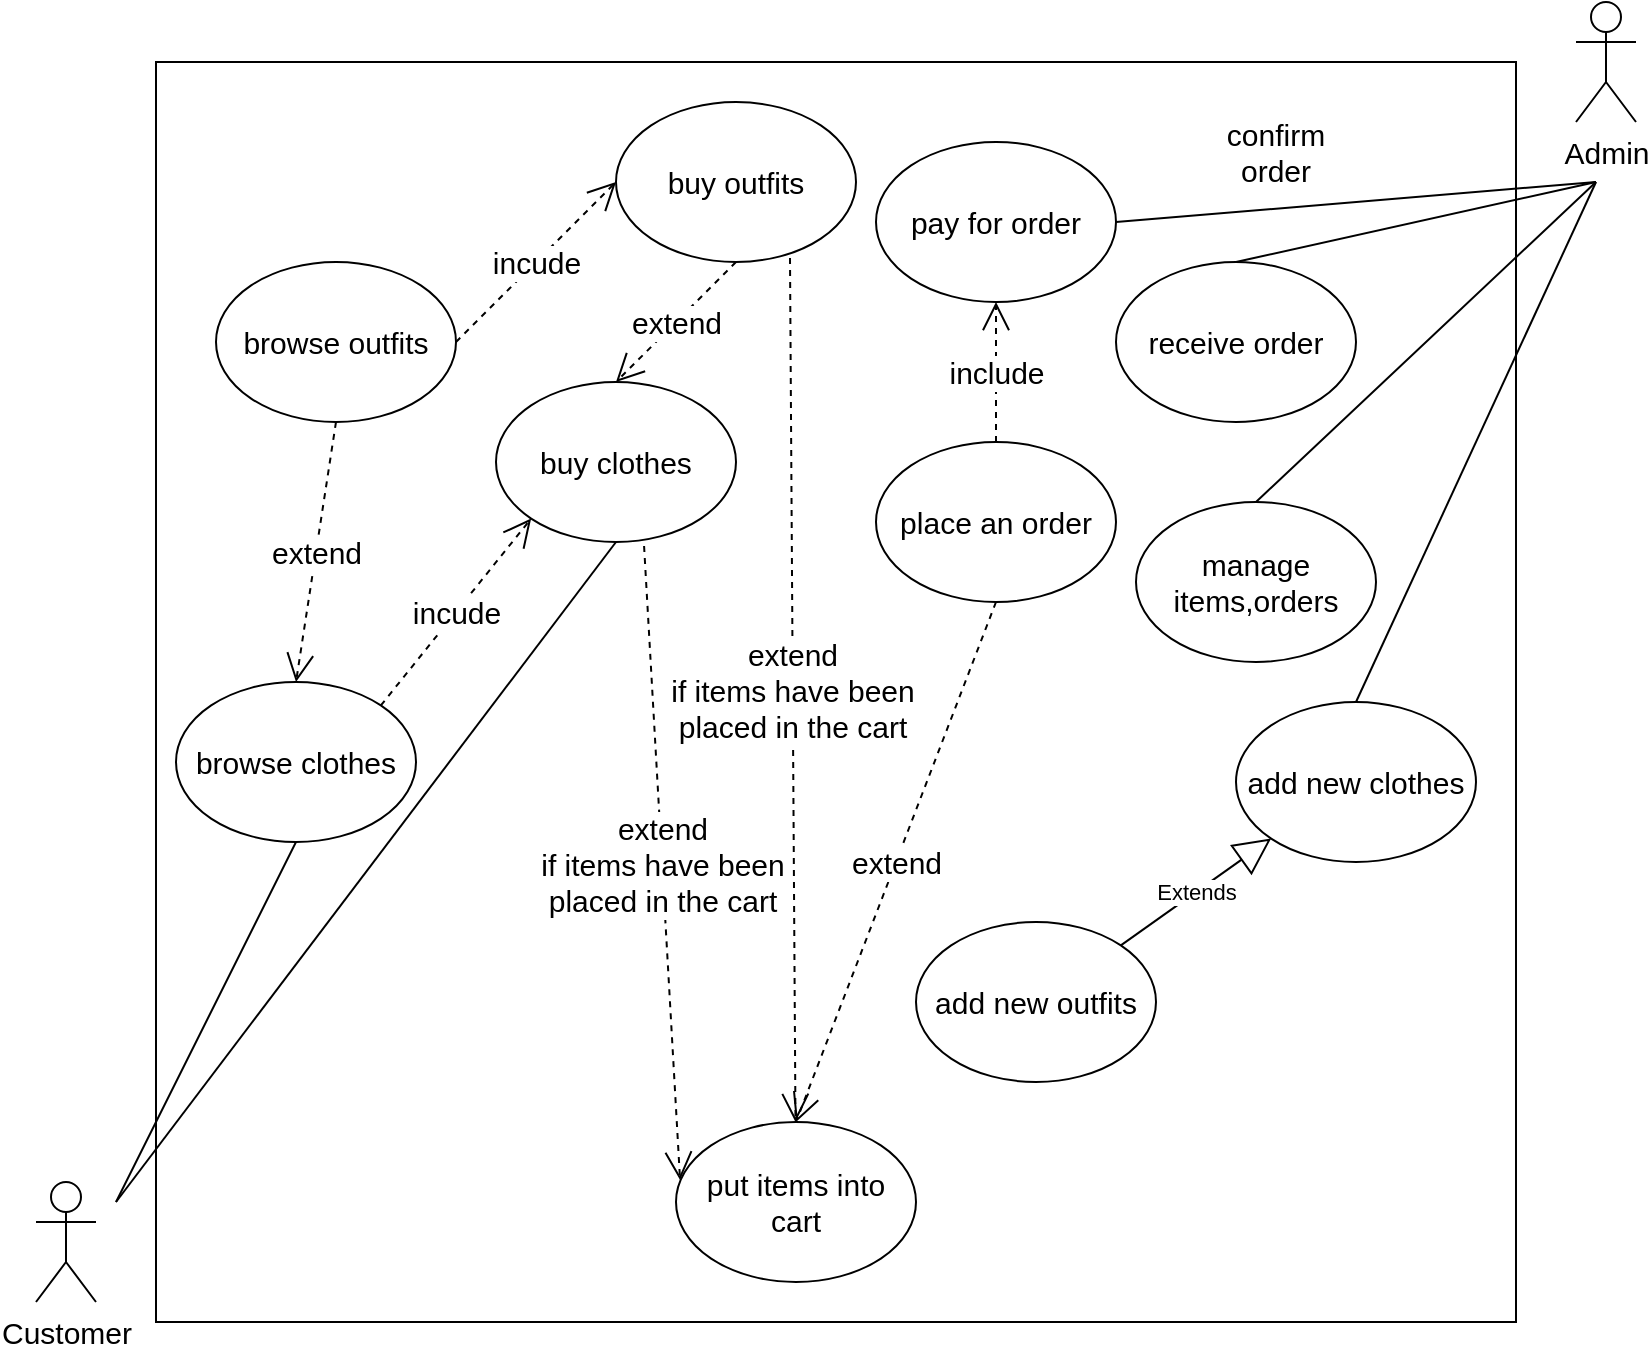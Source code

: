<mxfile version="20.4.1" type="device"><diagram id="TqPSL_0izMrzNy6T_oSD" name="Page-1"><mxGraphModel dx="1422" dy="754" grid="1" gridSize="10" guides="1" tooltips="1" connect="1" arrows="1" fold="1" page="1" pageScale="1" pageWidth="850" pageHeight="1100" math="0" shadow="0"><root><mxCell id="0"/><mxCell id="1" parent="0"/><mxCell id="9sZXUococESXt1T7xPxg-42" value="" style="rounded=0;whiteSpace=wrap;html=1;fontSize=15;fillColor=none;" vertex="1" parent="1"><mxGeometry x="80" y="40" width="680" height="630" as="geometry"/></mxCell><mxCell id="9sZXUococESXt1T7xPxg-4" value="&lt;font style=&quot;font-size: 15px;&quot;&gt;Customer&lt;/font&gt;" style="shape=umlActor;verticalLabelPosition=bottom;verticalAlign=top;html=1;" vertex="1" parent="1"><mxGeometry x="20" y="600" width="30" height="60" as="geometry"/></mxCell><mxCell id="9sZXUococESXt1T7xPxg-6" value="&lt;font style=&quot;font-size: 15px;&quot;&gt;Admin&lt;/font&gt;" style="shape=umlActor;verticalLabelPosition=bottom;verticalAlign=top;html=1;" vertex="1" parent="1"><mxGeometry x="790" y="10" width="30" height="60" as="geometry"/></mxCell><mxCell id="9sZXUococESXt1T7xPxg-8" value="&lt;font style=&quot;font-size: 15px;&quot;&gt;browse clothes&lt;/font&gt;" style="ellipse;whiteSpace=wrap;html=1;" vertex="1" parent="1"><mxGeometry x="90" y="350" width="120" height="80" as="geometry"/></mxCell><mxCell id="9sZXUococESXt1T7xPxg-9" value="&lt;font style=&quot;font-size: 15px;&quot;&gt;browse outfits&lt;/font&gt;" style="ellipse;whiteSpace=wrap;html=1;" vertex="1" parent="1"><mxGeometry x="110" y="140" width="120" height="80" as="geometry"/></mxCell><mxCell id="9sZXUococESXt1T7xPxg-11" value="" style="endArrow=none;html=1;rounded=0;entryX=0.5;entryY=1;entryDx=0;entryDy=0;" edge="1" parent="1" target="9sZXUococESXt1T7xPxg-8"><mxGeometry width="50" height="50" relative="1" as="geometry"><mxPoint x="60" y="610" as="sourcePoint"/><mxPoint x="450" y="360" as="targetPoint"/></mxGeometry></mxCell><mxCell id="9sZXUococESXt1T7xPxg-12" value="buy clothes" style="ellipse;whiteSpace=wrap;html=1;fontSize=15;" vertex="1" parent="1"><mxGeometry x="250" y="200" width="120" height="80" as="geometry"/></mxCell><mxCell id="9sZXUococESXt1T7xPxg-13" value="buy outfits" style="ellipse;whiteSpace=wrap;html=1;fontSize=15;" vertex="1" parent="1"><mxGeometry x="310" y="60" width="120" height="80" as="geometry"/></mxCell><mxCell id="9sZXUococESXt1T7xPxg-15" value="" style="endArrow=none;html=1;rounded=0;entryX=0.5;entryY=1;entryDx=0;entryDy=0;" edge="1" parent="1" target="9sZXUococESXt1T7xPxg-12"><mxGeometry width="50" height="50" relative="1" as="geometry"><mxPoint x="60" y="610" as="sourcePoint"/><mxPoint x="180" y="590" as="targetPoint"/></mxGeometry></mxCell><mxCell id="9sZXUococESXt1T7xPxg-16" value="add new clothes" style="ellipse;whiteSpace=wrap;html=1;fontSize=15;" vertex="1" parent="1"><mxGeometry x="620" y="360" width="120" height="80" as="geometry"/></mxCell><mxCell id="9sZXUococESXt1T7xPxg-17" value="add new outfits" style="ellipse;whiteSpace=wrap;html=1;fontSize=15;" vertex="1" parent="1"><mxGeometry x="460" y="470" width="120" height="80" as="geometry"/></mxCell><mxCell id="9sZXUococESXt1T7xPxg-18" value="Extends" style="endArrow=block;endSize=16;endFill=0;html=1;rounded=0;exitX=1;exitY=0;exitDx=0;exitDy=0;entryX=0;entryY=1;entryDx=0;entryDy=0;" edge="1" parent="1" source="9sZXUococESXt1T7xPxg-17" target="9sZXUococESXt1T7xPxg-16"><mxGeometry width="160" relative="1" as="geometry"><mxPoint x="160.031" y="512.28" as="sourcePoint"/><mxPoint x="720" y="470" as="targetPoint"/></mxGeometry></mxCell><mxCell id="9sZXUococESXt1T7xPxg-21" value="" style="endArrow=none;html=1;rounded=0;exitX=0.5;exitY=0;exitDx=0;exitDy=0;" edge="1" parent="1" source="9sZXUococESXt1T7xPxg-16"><mxGeometry width="50" height="50" relative="1" as="geometry"><mxPoint x="90" y="630" as="sourcePoint"/><mxPoint x="800" y="100" as="targetPoint"/></mxGeometry></mxCell><mxCell id="9sZXUococESXt1T7xPxg-22" value="put items into cart" style="ellipse;whiteSpace=wrap;html=1;fontSize=15;" vertex="1" parent="1"><mxGeometry x="340" y="570" width="120" height="80" as="geometry"/></mxCell><mxCell id="9sZXUococESXt1T7xPxg-23" value="place an order" style="ellipse;whiteSpace=wrap;html=1;fontSize=15;" vertex="1" parent="1"><mxGeometry x="440" y="230" width="120" height="80" as="geometry"/></mxCell><mxCell id="9sZXUococESXt1T7xPxg-24" value="receive order" style="ellipse;whiteSpace=wrap;html=1;fontSize=15;" vertex="1" parent="1"><mxGeometry x="560" y="140" width="120" height="80" as="geometry"/></mxCell><mxCell id="9sZXUococESXt1T7xPxg-25" value="pay for order" style="ellipse;whiteSpace=wrap;html=1;fontSize=15;" vertex="1" parent="1"><mxGeometry x="440" y="80" width="120" height="80" as="geometry"/></mxCell><mxCell id="9sZXUococESXt1T7xPxg-26" value="" style="endArrow=none;html=1;rounded=0;exitX=1;exitY=0.5;exitDx=0;exitDy=0;" edge="1" parent="1" source="9sZXUococESXt1T7xPxg-25"><mxGeometry width="50" height="50" relative="1" as="geometry"><mxPoint x="640" y="90" as="sourcePoint"/><mxPoint x="800" y="100" as="targetPoint"/></mxGeometry></mxCell><mxCell id="9sZXUococESXt1T7xPxg-27" value="confirm order" style="text;html=1;strokeColor=none;fillColor=none;align=center;verticalAlign=middle;whiteSpace=wrap;rounded=0;fontSize=15;" vertex="1" parent="1"><mxGeometry x="610" y="70" width="60" height="30" as="geometry"/></mxCell><mxCell id="9sZXUococESXt1T7xPxg-29" value="include" style="endArrow=open;endSize=12;dashed=1;html=1;rounded=0;fontSize=15;entryX=0.5;entryY=1;entryDx=0;entryDy=0;exitX=0.5;exitY=0;exitDx=0;exitDy=0;" edge="1" parent="1" source="9sZXUococESXt1T7xPxg-23" target="9sZXUococESXt1T7xPxg-25"><mxGeometry width="160" relative="1" as="geometry"><mxPoint x="550" y="310" as="sourcePoint"/><mxPoint x="600" y="160" as="targetPoint"/><Array as="points"/></mxGeometry></mxCell><mxCell id="9sZXUococESXt1T7xPxg-31" value="extend" style="endArrow=open;endSize=12;dashed=1;html=1;rounded=0;fontSize=15;exitX=0.5;exitY=1;exitDx=0;exitDy=0;entryX=0.5;entryY=0;entryDx=0;entryDy=0;" edge="1" parent="1" source="9sZXUococESXt1T7xPxg-9" target="9sZXUococESXt1T7xPxg-8"><mxGeometry width="160" relative="1" as="geometry"><mxPoint x="340" y="370" as="sourcePoint"/><mxPoint x="320" y="490" as="targetPoint"/></mxGeometry></mxCell><mxCell id="9sZXUococESXt1T7xPxg-32" value="extend" style="endArrow=open;endSize=12;dashed=1;html=1;rounded=0;fontSize=15;exitX=0.5;exitY=1;exitDx=0;exitDy=0;entryX=0.5;entryY=0;entryDx=0;entryDy=0;" edge="1" parent="1" source="9sZXUococESXt1T7xPxg-13" target="9sZXUococESXt1T7xPxg-12"><mxGeometry width="160" relative="1" as="geometry"><mxPoint x="90" y="140" as="sourcePoint"/><mxPoint x="90" y="240" as="targetPoint"/></mxGeometry></mxCell><mxCell id="9sZXUococESXt1T7xPxg-33" value="extend" style="endArrow=open;endSize=12;dashed=1;html=1;rounded=0;fontSize=15;exitX=0.5;exitY=1;exitDx=0;exitDy=0;entryX=0.5;entryY=0;entryDx=0;entryDy=0;" edge="1" parent="1" source="9sZXUococESXt1T7xPxg-23" target="9sZXUococESXt1T7xPxg-22"><mxGeometry width="160" relative="1" as="geometry"><mxPoint x="230" y="140" as="sourcePoint"/><mxPoint x="230" y="240" as="targetPoint"/></mxGeometry></mxCell><mxCell id="9sZXUococESXt1T7xPxg-34" value="" style="endArrow=none;html=1;rounded=0;exitX=0.5;exitY=0;exitDx=0;exitDy=0;" edge="1" parent="1" source="9sZXUococESXt1T7xPxg-24"><mxGeometry width="50" height="50" relative="1" as="geometry"><mxPoint x="570" y="100" as="sourcePoint"/><mxPoint x="800" y="100" as="targetPoint"/></mxGeometry></mxCell><mxCell id="9sZXUococESXt1T7xPxg-35" value="extend&lt;br&gt;if items have been&lt;br&gt;placed in the cart" style="endArrow=open;endSize=12;dashed=1;html=1;rounded=0;fontSize=15;exitX=0.725;exitY=0.975;exitDx=0;exitDy=0;exitPerimeter=0;" edge="1" parent="1" source="9sZXUococESXt1T7xPxg-13" target="9sZXUococESXt1T7xPxg-22"><mxGeometry width="160" relative="1" as="geometry"><mxPoint x="230" y="140" as="sourcePoint"/><mxPoint x="230" y="240" as="targetPoint"/></mxGeometry></mxCell><mxCell id="9sZXUococESXt1T7xPxg-36" value="extend&lt;br&gt;if items have been&lt;br&gt;placed in the cart" style="endArrow=open;endSize=12;dashed=1;html=1;rounded=0;fontSize=15;exitX=0.617;exitY=1.025;exitDx=0;exitDy=0;exitPerimeter=0;entryX=0.017;entryY=0.363;entryDx=0;entryDy=0;entryPerimeter=0;" edge="1" parent="1" source="9sZXUococESXt1T7xPxg-12" target="9sZXUococESXt1T7xPxg-22"><mxGeometry width="160" relative="1" as="geometry"><mxPoint x="290" y="100" as="sourcePoint"/><mxPoint x="320" y="570" as="targetPoint"/></mxGeometry></mxCell><mxCell id="9sZXUococESXt1T7xPxg-37" value="manage items,orders" style="ellipse;whiteSpace=wrap;html=1;fontSize=15;" vertex="1" parent="1"><mxGeometry x="570" y="260" width="120" height="80" as="geometry"/></mxCell><mxCell id="9sZXUococESXt1T7xPxg-38" value="" style="endArrow=none;html=1;rounded=0;exitX=0.5;exitY=0;exitDx=0;exitDy=0;" edge="1" parent="1" source="9sZXUococESXt1T7xPxg-37"><mxGeometry width="50" height="50" relative="1" as="geometry"><mxPoint x="660" y="220" as="sourcePoint"/><mxPoint x="800" y="100" as="targetPoint"/></mxGeometry></mxCell><mxCell id="9sZXUococESXt1T7xPxg-39" value="incude" style="endArrow=open;endSize=12;dashed=1;html=1;rounded=0;fontSize=15;exitX=1;exitY=0;exitDx=0;exitDy=0;entryX=0;entryY=1;entryDx=0;entryDy=0;" edge="1" parent="1" source="9sZXUococESXt1T7xPxg-8" target="9sZXUococESXt1T7xPxg-12"><mxGeometry width="160" relative="1" as="geometry"><mxPoint x="290" y="140" as="sourcePoint"/><mxPoint x="160" y="260" as="targetPoint"/></mxGeometry></mxCell><mxCell id="9sZXUococESXt1T7xPxg-40" value="incude" style="endArrow=open;endSize=12;dashed=1;html=1;rounded=0;fontSize=15;exitX=1;exitY=0.5;exitDx=0;exitDy=0;entryX=0;entryY=0.5;entryDx=0;entryDy=0;" edge="1" parent="1" source="9sZXUococESXt1T7xPxg-9" target="9sZXUococESXt1T7xPxg-13"><mxGeometry width="160" relative="1" as="geometry"><mxPoint x="152.426" y="371.716" as="sourcePoint"/><mxPoint x="217.574" y="268.284" as="targetPoint"/></mxGeometry></mxCell></root></mxGraphModel></diagram></mxfile>